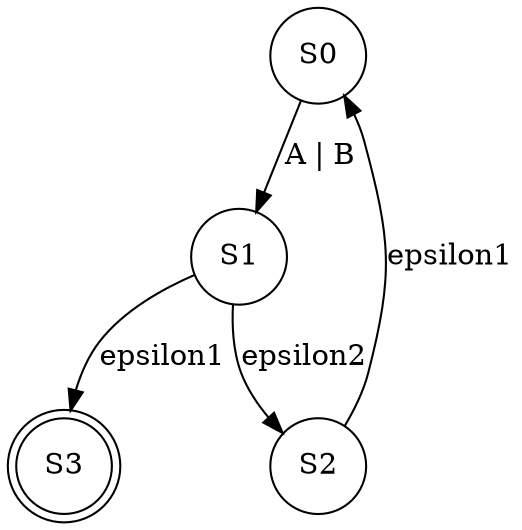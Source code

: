 digraph {
	S0 [shape=circle]
	S0 -> S1 [label="A | B"]
	S1 [shape=circle]
	S1 -> S3 [label=epsilon1]
	S1 -> S2 [label=epsilon2]
	S2 [shape=circle]
	S2 -> S0 [label=epsilon1]
	S3 [shape=doublecircle]
}
